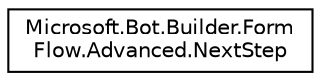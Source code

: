 digraph "Graphical Class Hierarchy"
{
  edge [fontname="Helvetica",fontsize="10",labelfontname="Helvetica",labelfontsize="10"];
  node [fontname="Helvetica",fontsize="10",shape=record];
  rankdir="LR";
  Node1 [label="Microsoft.Bot.Builder.Form\lFlow.Advanced.NextStep",height=0.2,width=0.4,color="black", fillcolor="white", style="filled",URL="$da/d84/class_microsoft_1_1_bot_1_1_builder_1_1_form_flow_1_1_advanced_1_1_next_step.html",tooltip="Next step to take. "];
}
